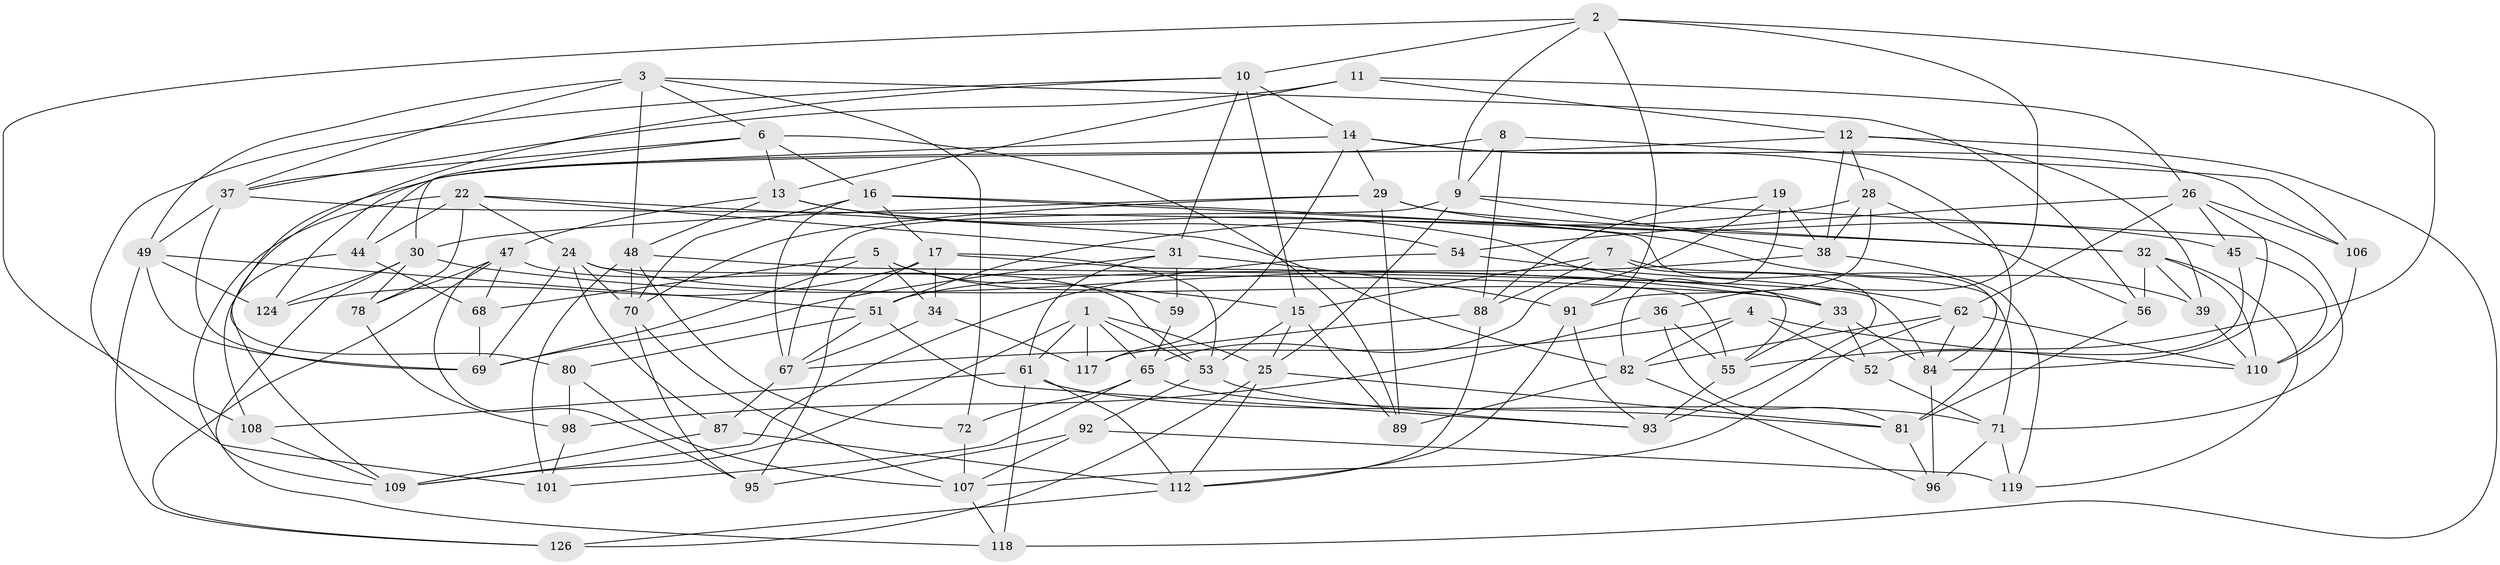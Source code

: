 // Generated by graph-tools (version 1.1) at 2025/52/02/27/25 19:52:27]
// undirected, 80 vertices, 205 edges
graph export_dot {
graph [start="1"]
  node [color=gray90,style=filled];
  1 [super="+76"];
  2 [super="+114"];
  3 [super="+20"];
  4;
  5 [super="+75"];
  6 [super="+60"];
  7 [super="+35"];
  8;
  9 [super="+21"];
  10 [super="+43"];
  11;
  12 [super="+104"];
  13 [super="+73"];
  14 [super="+129"];
  15 [super="+23"];
  16 [super="+18"];
  17 [super="+40"];
  19;
  22 [super="+86"];
  24 [super="+27"];
  25 [super="+42"];
  26 [super="+57"];
  28 [super="+85"];
  29 [super="+50"];
  30 [super="+123"];
  31 [super="+74"];
  32 [super="+46"];
  33 [super="+90"];
  34;
  36;
  37 [super="+64"];
  38 [super="+41"];
  39;
  44;
  45;
  47 [super="+66"];
  48 [super="+94"];
  49 [super="+63"];
  51 [super="+58"];
  52;
  53 [super="+100"];
  54;
  55 [super="+77"];
  56;
  59;
  61 [super="+83"];
  62 [super="+125"];
  65 [super="+102"];
  67 [super="+113"];
  68;
  69 [super="+111"];
  70 [super="+79"];
  71 [super="+99"];
  72;
  78;
  80;
  81 [super="+122"];
  82 [super="+97"];
  84 [super="+128"];
  87;
  88 [super="+103"];
  89;
  91 [super="+105"];
  92;
  93 [super="+121"];
  95;
  96;
  98;
  101;
  106;
  107 [super="+115"];
  108;
  109 [super="+127"];
  110 [super="+116"];
  112 [super="+120"];
  117;
  118;
  119;
  124;
  126;
  1 -- 117;
  1 -- 65;
  1 -- 109;
  1 -- 61;
  1 -- 53;
  1 -- 25;
  2 -- 55;
  2 -- 91;
  2 -- 108;
  2 -- 36;
  2 -- 9;
  2 -- 10;
  3 -- 48;
  3 -- 56;
  3 -- 6;
  3 -- 72;
  3 -- 49;
  3 -- 37;
  4 -- 52;
  4 -- 110;
  4 -- 67;
  4 -- 82;
  5 -- 15;
  5 -- 34;
  5 -- 59 [weight=2];
  5 -- 69;
  5 -- 68;
  6 -- 89;
  6 -- 30;
  6 -- 13;
  6 -- 37;
  6 -- 16;
  7 -- 71;
  7 -- 93 [weight=2];
  7 -- 88 [weight=2];
  7 -- 15;
  8 -- 106;
  8 -- 124;
  8 -- 88;
  8 -- 9;
  9 -- 38;
  9 -- 71;
  9 -- 25;
  9 -- 67;
  10 -- 80;
  10 -- 14;
  10 -- 31;
  10 -- 101;
  10 -- 15;
  11 -- 13;
  11 -- 37;
  11 -- 12;
  11 -- 26;
  12 -- 28;
  12 -- 118;
  12 -- 109;
  12 -- 38;
  12 -- 39;
  13 -- 54;
  13 -- 48;
  13 -- 47;
  13 -- 33;
  14 -- 44;
  14 -- 106;
  14 -- 81;
  14 -- 117;
  14 -- 29;
  15 -- 89;
  15 -- 53;
  15 -- 25;
  16 -- 39;
  16 -- 67;
  16 -- 17;
  16 -- 70;
  16 -- 32;
  17 -- 95;
  17 -- 53;
  17 -- 34;
  17 -- 124;
  17 -- 55;
  19 -- 88;
  19 -- 65;
  19 -- 38;
  19 -- 82;
  22 -- 78;
  22 -- 31;
  22 -- 82;
  22 -- 24;
  22 -- 44;
  22 -- 109;
  24 -- 87;
  24 -- 55;
  24 -- 33;
  24 -- 70;
  24 -- 69;
  25 -- 112;
  25 -- 126;
  25 -- 81;
  26 -- 54;
  26 -- 45;
  26 -- 106;
  26 -- 62;
  26 -- 84;
  28 -- 38;
  28 -- 56;
  28 -- 91 [weight=2];
  28 -- 51;
  29 -- 89;
  29 -- 32;
  29 -- 70;
  29 -- 45;
  29 -- 30;
  30 -- 118;
  30 -- 78;
  30 -- 124;
  30 -- 33;
  31 -- 59;
  31 -- 61;
  31 -- 91;
  31 -- 69;
  32 -- 56;
  32 -- 119;
  32 -- 39;
  32 -- 110;
  33 -- 55;
  33 -- 84;
  33 -- 52;
  34 -- 67;
  34 -- 117;
  36 -- 55;
  36 -- 98;
  36 -- 81;
  37 -- 69;
  37 -- 49;
  37 -- 84;
  38 -- 119;
  38 -- 51;
  39 -- 110;
  44 -- 108;
  44 -- 68;
  45 -- 52;
  45 -- 110;
  47 -- 78;
  47 -- 126;
  47 -- 68;
  47 -- 95;
  47 -- 53;
  48 -- 70;
  48 -- 101;
  48 -- 72;
  48 -- 84;
  49 -- 126;
  49 -- 124;
  49 -- 51;
  49 -- 69;
  51 -- 80;
  51 -- 93;
  51 -- 67;
  52 -- 71;
  53 -- 92;
  53 -- 93;
  54 -- 109;
  54 -- 62;
  55 -- 93;
  56 -- 81;
  59 -- 65;
  61 -- 108;
  61 -- 118;
  61 -- 71;
  61 -- 112;
  62 -- 107;
  62 -- 84;
  62 -- 82;
  62 -- 110;
  65 -- 101;
  65 -- 72;
  65 -- 81;
  67 -- 87;
  68 -- 69;
  70 -- 107;
  70 -- 95;
  71 -- 119;
  71 -- 96;
  72 -- 107;
  78 -- 98;
  80 -- 98;
  80 -- 107;
  81 -- 96;
  82 -- 96;
  82 -- 89;
  84 -- 96;
  87 -- 112;
  87 -- 109;
  88 -- 112;
  88 -- 117;
  91 -- 112;
  91 -- 93;
  92 -- 95;
  92 -- 107;
  92 -- 119;
  98 -- 101;
  106 -- 110;
  107 -- 118;
  108 -- 109;
  112 -- 126;
}
